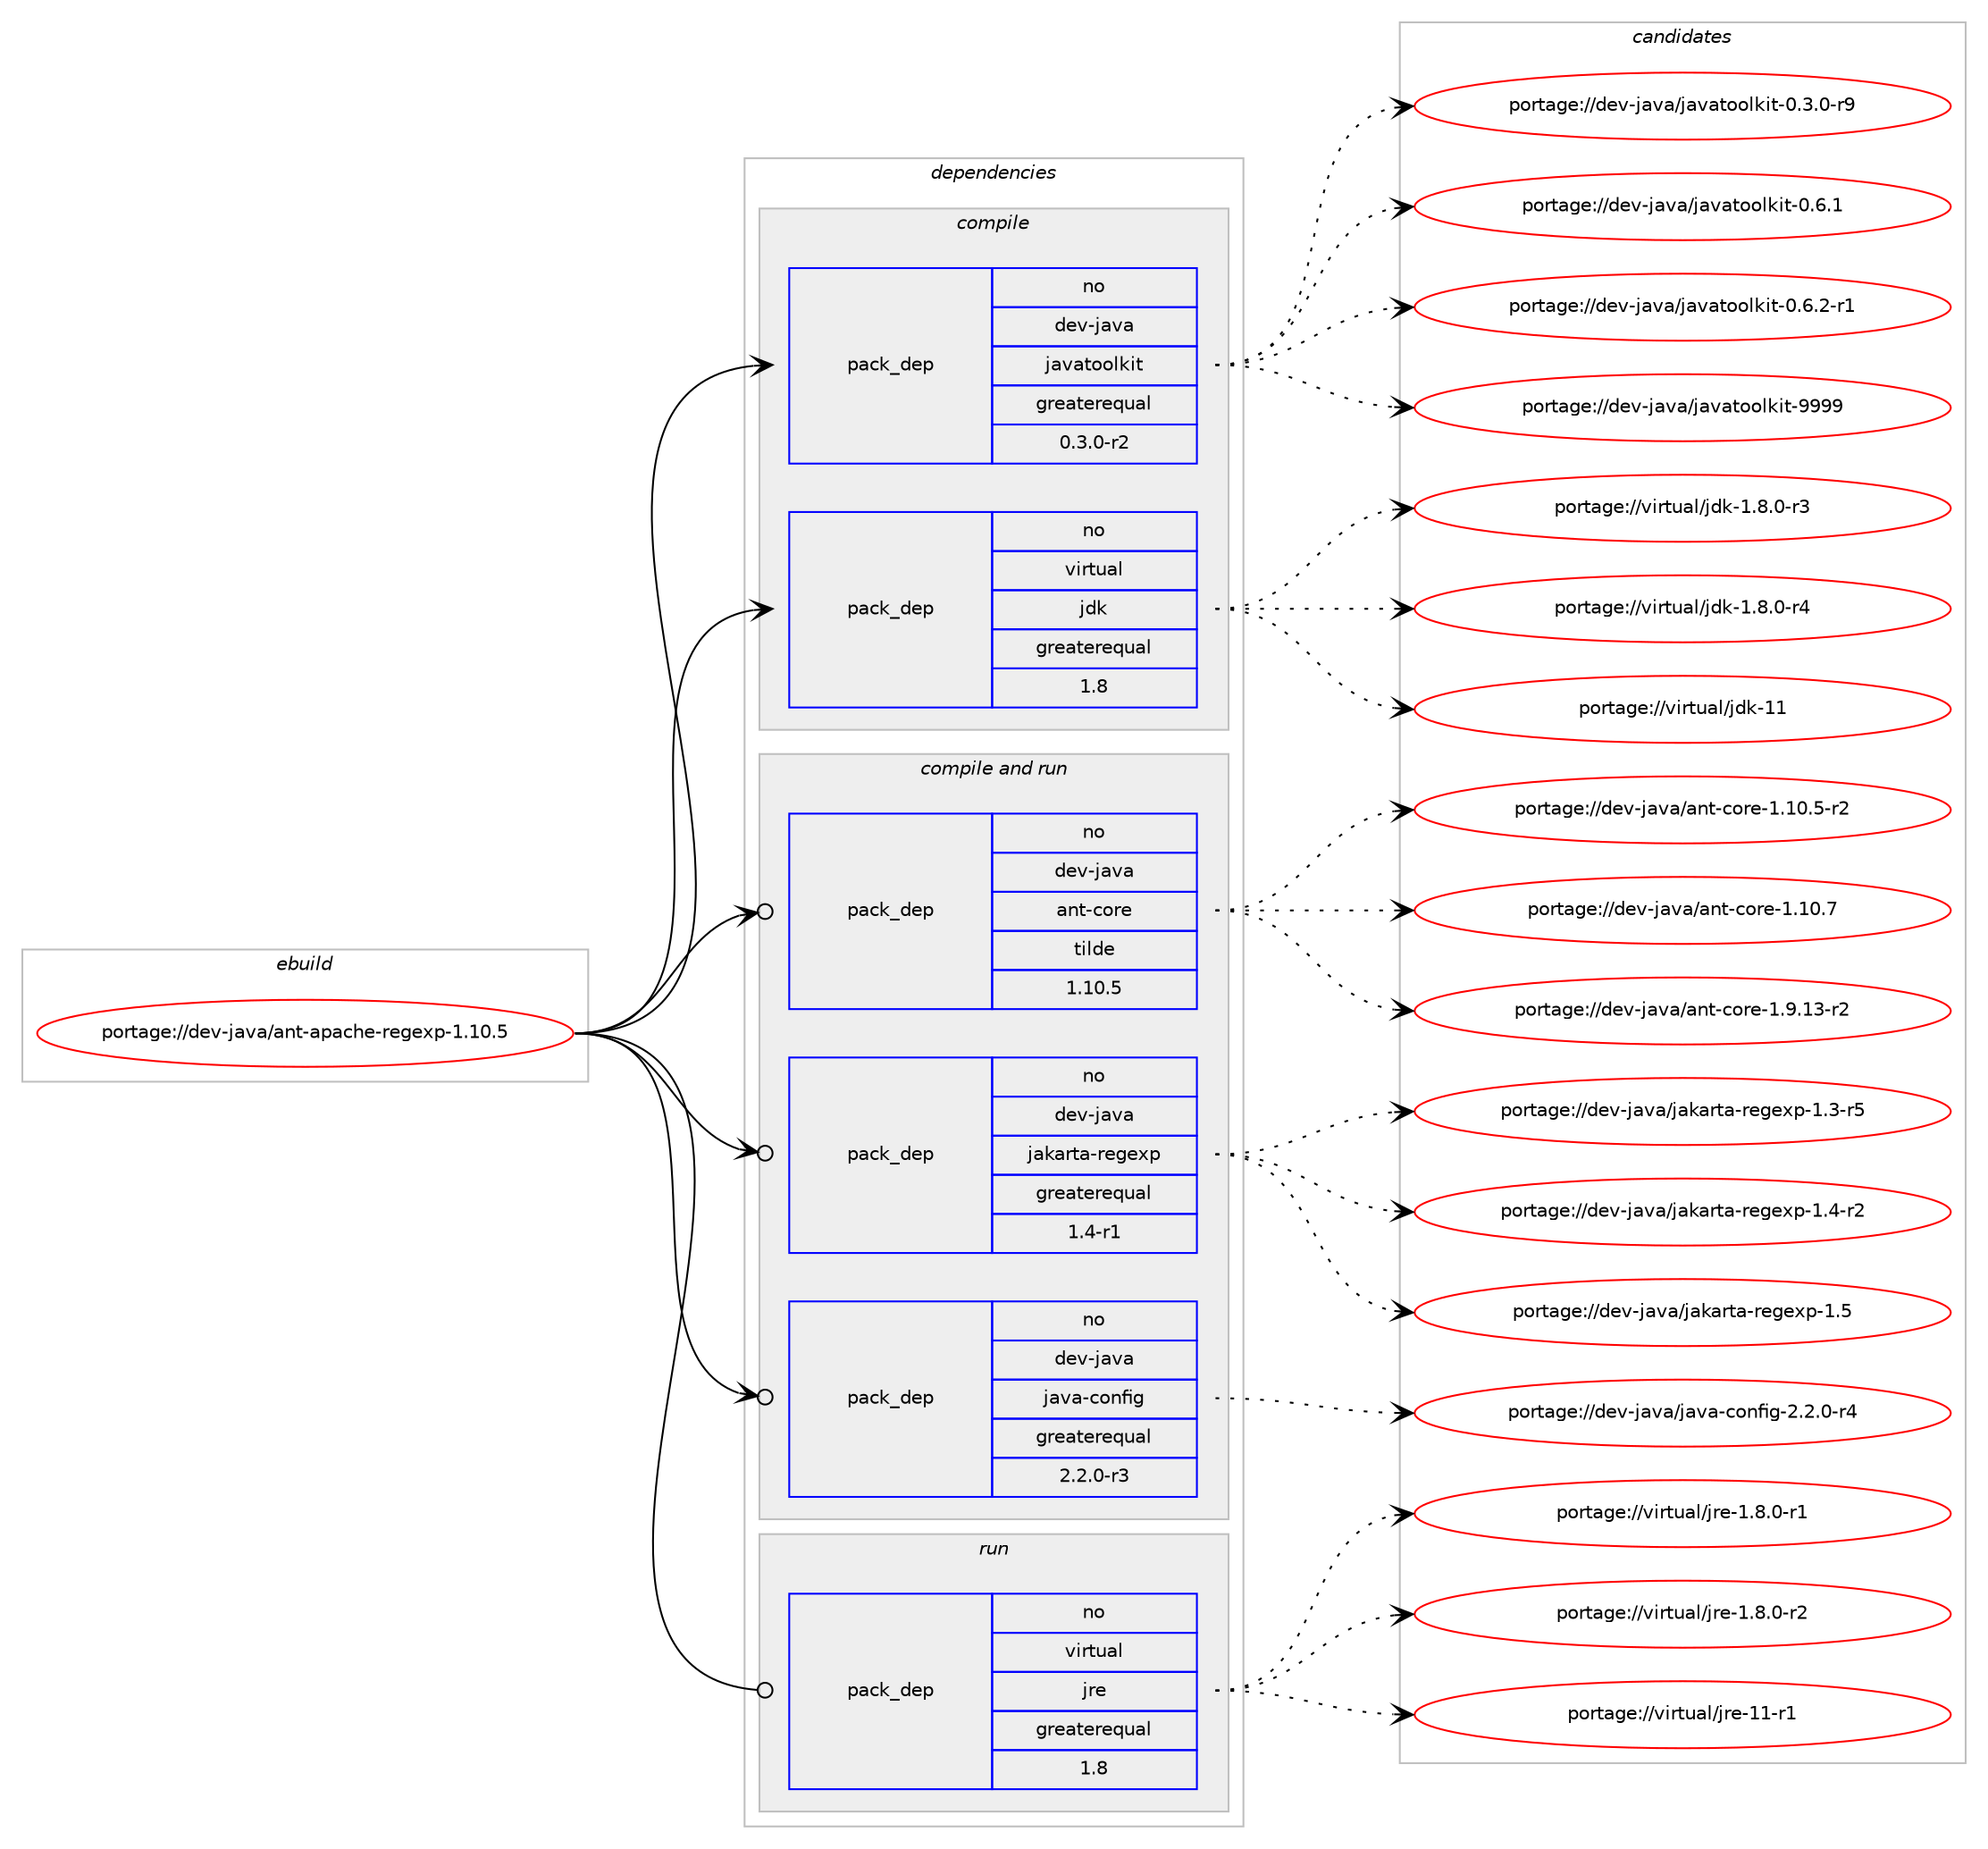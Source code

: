 digraph prolog {

# *************
# Graph options
# *************

newrank=true;
concentrate=true;
compound=true;
graph [rankdir=LR,fontname=Helvetica,fontsize=10,ranksep=1.5];#, ranksep=2.5, nodesep=0.2];
edge  [arrowhead=vee];
node  [fontname=Helvetica,fontsize=10];

# **********
# The ebuild
# **********

subgraph cluster_leftcol {
color=gray;
rank=same;
label=<<i>ebuild</i>>;
id [label="portage://dev-java/ant-apache-regexp-1.10.5", color=red, width=4, href="../dev-java/ant-apache-regexp-1.10.5.svg"];
}

# ****************
# The dependencies
# ****************

subgraph cluster_midcol {
color=gray;
label=<<i>dependencies</i>>;
subgraph cluster_compile {
fillcolor="#eeeeee";
style=filled;
label=<<i>compile</i>>;
subgraph pack65320 {
dependency86021 [label=<<TABLE BORDER="0" CELLBORDER="1" CELLSPACING="0" CELLPADDING="4" WIDTH="220"><TR><TD ROWSPAN="6" CELLPADDING="30">pack_dep</TD></TR><TR><TD WIDTH="110">no</TD></TR><TR><TD>dev-java</TD></TR><TR><TD>javatoolkit</TD></TR><TR><TD>greaterequal</TD></TR><TR><TD>0.3.0-r2</TD></TR></TABLE>>, shape=none, color=blue];
}
id:e -> dependency86021:w [weight=20,style="solid",arrowhead="vee"];
subgraph pack65321 {
dependency86022 [label=<<TABLE BORDER="0" CELLBORDER="1" CELLSPACING="0" CELLPADDING="4" WIDTH="220"><TR><TD ROWSPAN="6" CELLPADDING="30">pack_dep</TD></TR><TR><TD WIDTH="110">no</TD></TR><TR><TD>virtual</TD></TR><TR><TD>jdk</TD></TR><TR><TD>greaterequal</TD></TR><TR><TD>1.8</TD></TR></TABLE>>, shape=none, color=blue];
}
id:e -> dependency86022:w [weight=20,style="solid",arrowhead="vee"];
}
subgraph cluster_compileandrun {
fillcolor="#eeeeee";
style=filled;
label=<<i>compile and run</i>>;
subgraph pack65322 {
dependency86023 [label=<<TABLE BORDER="0" CELLBORDER="1" CELLSPACING="0" CELLPADDING="4" WIDTH="220"><TR><TD ROWSPAN="6" CELLPADDING="30">pack_dep</TD></TR><TR><TD WIDTH="110">no</TD></TR><TR><TD>dev-java</TD></TR><TR><TD>ant-core</TD></TR><TR><TD>tilde</TD></TR><TR><TD>1.10.5</TD></TR></TABLE>>, shape=none, color=blue];
}
id:e -> dependency86023:w [weight=20,style="solid",arrowhead="odotvee"];
subgraph pack65323 {
dependency86024 [label=<<TABLE BORDER="0" CELLBORDER="1" CELLSPACING="0" CELLPADDING="4" WIDTH="220"><TR><TD ROWSPAN="6" CELLPADDING="30">pack_dep</TD></TR><TR><TD WIDTH="110">no</TD></TR><TR><TD>dev-java</TD></TR><TR><TD>jakarta-regexp</TD></TR><TR><TD>greaterequal</TD></TR><TR><TD>1.4-r1</TD></TR></TABLE>>, shape=none, color=blue];
}
id:e -> dependency86024:w [weight=20,style="solid",arrowhead="odotvee"];
subgraph pack65324 {
dependency86025 [label=<<TABLE BORDER="0" CELLBORDER="1" CELLSPACING="0" CELLPADDING="4" WIDTH="220"><TR><TD ROWSPAN="6" CELLPADDING="30">pack_dep</TD></TR><TR><TD WIDTH="110">no</TD></TR><TR><TD>dev-java</TD></TR><TR><TD>java-config</TD></TR><TR><TD>greaterequal</TD></TR><TR><TD>2.2.0-r3</TD></TR></TABLE>>, shape=none, color=blue];
}
id:e -> dependency86025:w [weight=20,style="solid",arrowhead="odotvee"];
}
subgraph cluster_run {
fillcolor="#eeeeee";
style=filled;
label=<<i>run</i>>;
subgraph pack65325 {
dependency86026 [label=<<TABLE BORDER="0" CELLBORDER="1" CELLSPACING="0" CELLPADDING="4" WIDTH="220"><TR><TD ROWSPAN="6" CELLPADDING="30">pack_dep</TD></TR><TR><TD WIDTH="110">no</TD></TR><TR><TD>virtual</TD></TR><TR><TD>jre</TD></TR><TR><TD>greaterequal</TD></TR><TR><TD>1.8</TD></TR></TABLE>>, shape=none, color=blue];
}
id:e -> dependency86026:w [weight=20,style="solid",arrowhead="odot"];
}
}

# **************
# The candidates
# **************

subgraph cluster_choices {
rank=same;
color=gray;
label=<<i>candidates</i>>;

subgraph choice65320 {
color=black;
nodesep=1;
choiceportage1001011184510697118974710697118971161111111081071051164548465146484511457 [label="portage://dev-java/javatoolkit-0.3.0-r9", color=red, width=4,href="../dev-java/javatoolkit-0.3.0-r9.svg"];
choiceportage100101118451069711897471069711897116111111108107105116454846544649 [label="portage://dev-java/javatoolkit-0.6.1", color=red, width=4,href="../dev-java/javatoolkit-0.6.1.svg"];
choiceportage1001011184510697118974710697118971161111111081071051164548465446504511449 [label="portage://dev-java/javatoolkit-0.6.2-r1", color=red, width=4,href="../dev-java/javatoolkit-0.6.2-r1.svg"];
choiceportage1001011184510697118974710697118971161111111081071051164557575757 [label="portage://dev-java/javatoolkit-9999", color=red, width=4,href="../dev-java/javatoolkit-9999.svg"];
dependency86021:e -> choiceportage1001011184510697118974710697118971161111111081071051164548465146484511457:w [style=dotted,weight="100"];
dependency86021:e -> choiceportage100101118451069711897471069711897116111111108107105116454846544649:w [style=dotted,weight="100"];
dependency86021:e -> choiceportage1001011184510697118974710697118971161111111081071051164548465446504511449:w [style=dotted,weight="100"];
dependency86021:e -> choiceportage1001011184510697118974710697118971161111111081071051164557575757:w [style=dotted,weight="100"];
}
subgraph choice65321 {
color=black;
nodesep=1;
choiceportage11810511411611797108471061001074549465646484511451 [label="portage://virtual/jdk-1.8.0-r3", color=red, width=4,href="../virtual/jdk-1.8.0-r3.svg"];
choiceportage11810511411611797108471061001074549465646484511452 [label="portage://virtual/jdk-1.8.0-r4", color=red, width=4,href="../virtual/jdk-1.8.0-r4.svg"];
choiceportage1181051141161179710847106100107454949 [label="portage://virtual/jdk-11", color=red, width=4,href="../virtual/jdk-11.svg"];
dependency86022:e -> choiceportage11810511411611797108471061001074549465646484511451:w [style=dotted,weight="100"];
dependency86022:e -> choiceportage11810511411611797108471061001074549465646484511452:w [style=dotted,weight="100"];
dependency86022:e -> choiceportage1181051141161179710847106100107454949:w [style=dotted,weight="100"];
}
subgraph choice65322 {
color=black;
nodesep=1;
choiceportage10010111845106971189747971101164599111114101454946494846534511450 [label="portage://dev-java/ant-core-1.10.5-r2", color=red, width=4,href="../dev-java/ant-core-1.10.5-r2.svg"];
choiceportage1001011184510697118974797110116459911111410145494649484655 [label="portage://dev-java/ant-core-1.10.7", color=red, width=4,href="../dev-java/ant-core-1.10.7.svg"];
choiceportage10010111845106971189747971101164599111114101454946574649514511450 [label="portage://dev-java/ant-core-1.9.13-r2", color=red, width=4,href="../dev-java/ant-core-1.9.13-r2.svg"];
dependency86023:e -> choiceportage10010111845106971189747971101164599111114101454946494846534511450:w [style=dotted,weight="100"];
dependency86023:e -> choiceportage1001011184510697118974797110116459911111410145494649484655:w [style=dotted,weight="100"];
dependency86023:e -> choiceportage10010111845106971189747971101164599111114101454946574649514511450:w [style=dotted,weight="100"];
}
subgraph choice65323 {
color=black;
nodesep=1;
choiceportage1001011184510697118974710697107971141169745114101103101120112454946514511453 [label="portage://dev-java/jakarta-regexp-1.3-r5", color=red, width=4,href="../dev-java/jakarta-regexp-1.3-r5.svg"];
choiceportage1001011184510697118974710697107971141169745114101103101120112454946524511450 [label="portage://dev-java/jakarta-regexp-1.4-r2", color=red, width=4,href="../dev-java/jakarta-regexp-1.4-r2.svg"];
choiceportage100101118451069711897471069710797114116974511410110310112011245494653 [label="portage://dev-java/jakarta-regexp-1.5", color=red, width=4,href="../dev-java/jakarta-regexp-1.5.svg"];
dependency86024:e -> choiceportage1001011184510697118974710697107971141169745114101103101120112454946514511453:w [style=dotted,weight="100"];
dependency86024:e -> choiceportage1001011184510697118974710697107971141169745114101103101120112454946524511450:w [style=dotted,weight="100"];
dependency86024:e -> choiceportage100101118451069711897471069710797114116974511410110310112011245494653:w [style=dotted,weight="100"];
}
subgraph choice65324 {
color=black;
nodesep=1;
choiceportage10010111845106971189747106971189745991111101021051034550465046484511452 [label="portage://dev-java/java-config-2.2.0-r4", color=red, width=4,href="../dev-java/java-config-2.2.0-r4.svg"];
dependency86025:e -> choiceportage10010111845106971189747106971189745991111101021051034550465046484511452:w [style=dotted,weight="100"];
}
subgraph choice65325 {
color=black;
nodesep=1;
choiceportage11810511411611797108471061141014549465646484511449 [label="portage://virtual/jre-1.8.0-r1", color=red, width=4,href="../virtual/jre-1.8.0-r1.svg"];
choiceportage11810511411611797108471061141014549465646484511450 [label="portage://virtual/jre-1.8.0-r2", color=red, width=4,href="../virtual/jre-1.8.0-r2.svg"];
choiceportage11810511411611797108471061141014549494511449 [label="portage://virtual/jre-11-r1", color=red, width=4,href="../virtual/jre-11-r1.svg"];
dependency86026:e -> choiceportage11810511411611797108471061141014549465646484511449:w [style=dotted,weight="100"];
dependency86026:e -> choiceportage11810511411611797108471061141014549465646484511450:w [style=dotted,weight="100"];
dependency86026:e -> choiceportage11810511411611797108471061141014549494511449:w [style=dotted,weight="100"];
}
}

}
